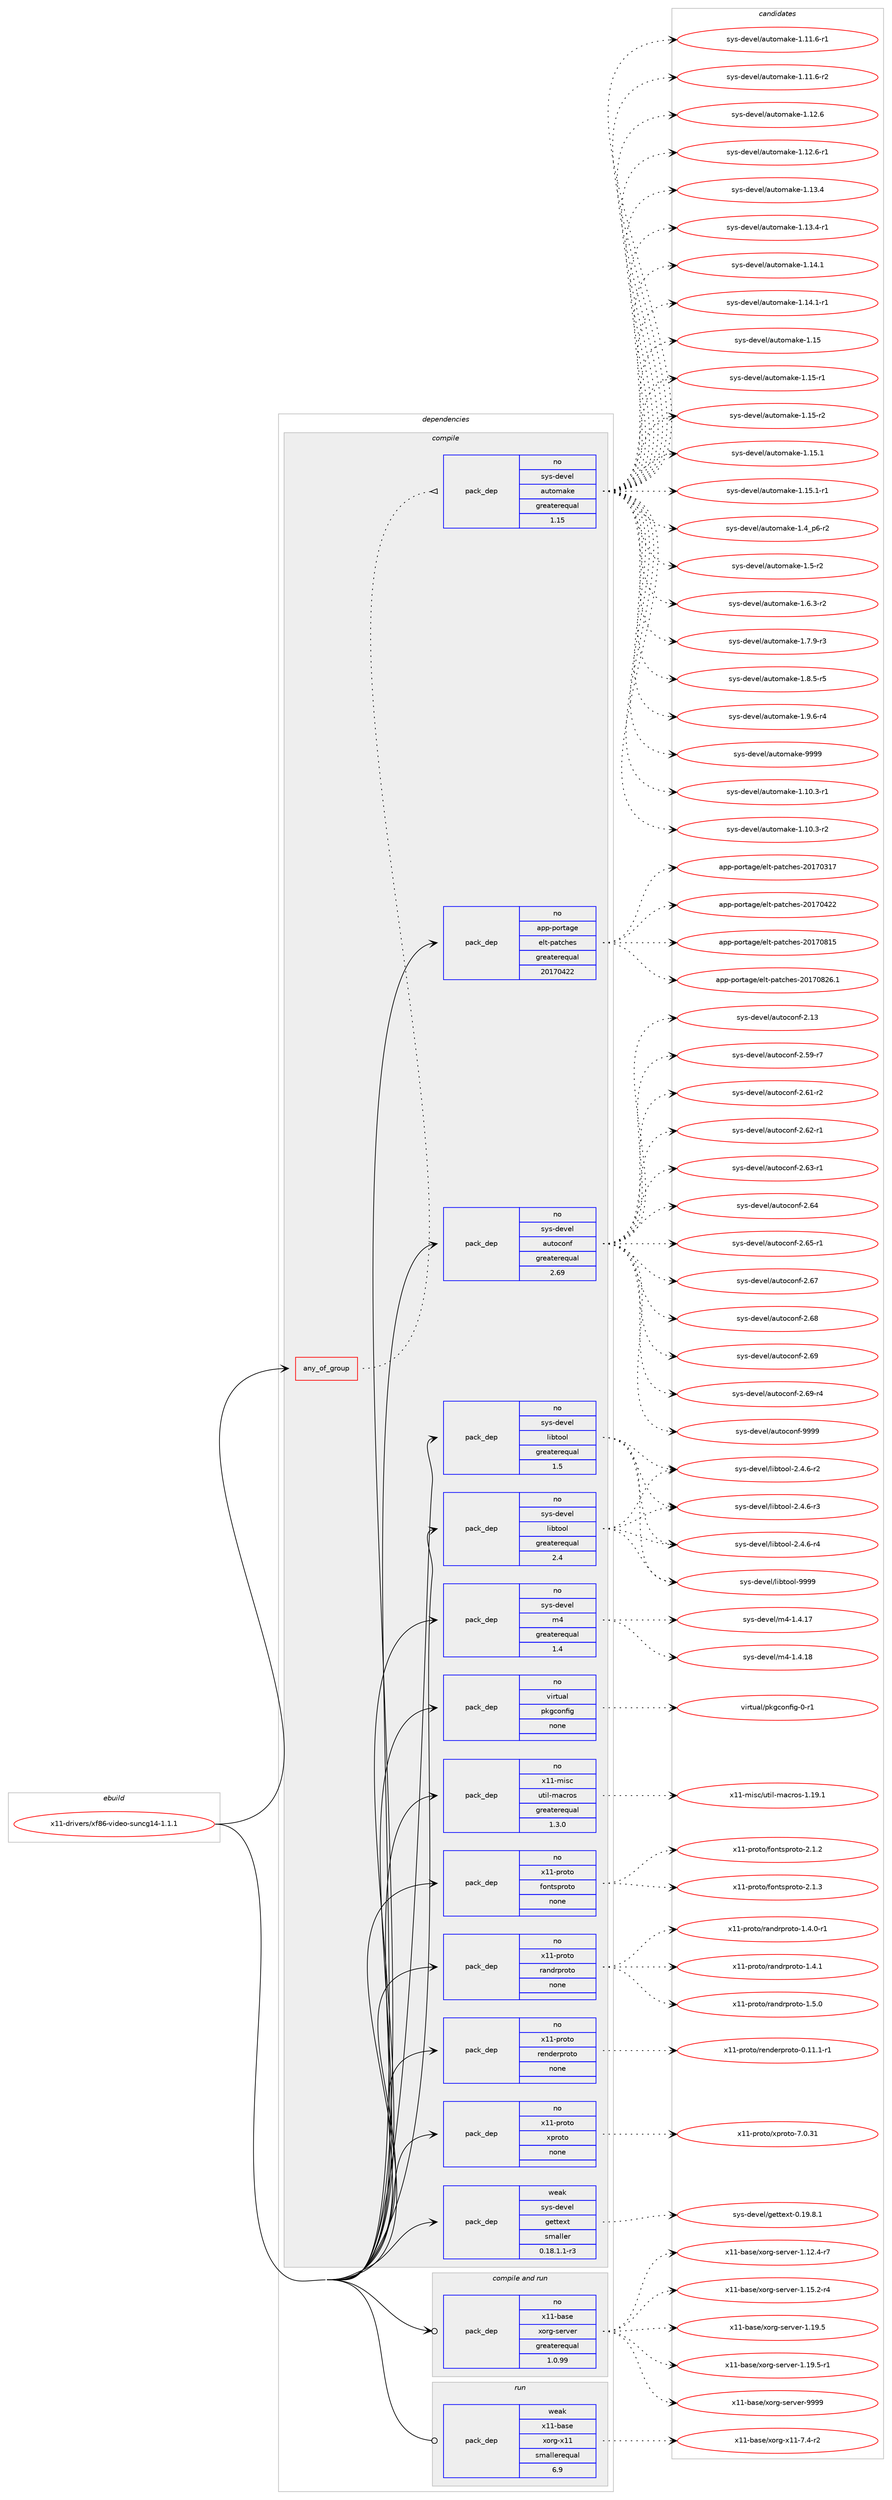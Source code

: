 digraph prolog {

# *************
# Graph options
# *************

newrank=true;
concentrate=true;
compound=true;
graph [rankdir=LR,fontname=Helvetica,fontsize=10,ranksep=1.5];#, ranksep=2.5, nodesep=0.2];
edge  [arrowhead=vee];
node  [fontname=Helvetica,fontsize=10];

# **********
# The ebuild
# **********

subgraph cluster_leftcol {
color=gray;
rank=same;
label=<<i>ebuild</i>>;
id [label="x11-drivers/xf86-video-suncg14-1.1.1", color=red, width=4, href="../x11-drivers/xf86-video-suncg14-1.1.1.svg"];
}

# ****************
# The dependencies
# ****************

subgraph cluster_midcol {
color=gray;
label=<<i>dependencies</i>>;
subgraph cluster_compile {
fillcolor="#eeeeee";
style=filled;
label=<<i>compile</i>>;
subgraph any9206 {
dependency515023 [label=<<TABLE BORDER="0" CELLBORDER="1" CELLSPACING="0" CELLPADDING="4"><TR><TD CELLPADDING="10">any_of_group</TD></TR></TABLE>>, shape=none, color=red];subgraph pack383425 {
dependency515024 [label=<<TABLE BORDER="0" CELLBORDER="1" CELLSPACING="0" CELLPADDING="4" WIDTH="220"><TR><TD ROWSPAN="6" CELLPADDING="30">pack_dep</TD></TR><TR><TD WIDTH="110">no</TD></TR><TR><TD>sys-devel</TD></TR><TR><TD>automake</TD></TR><TR><TD>greaterequal</TD></TR><TR><TD>1.15</TD></TR></TABLE>>, shape=none, color=blue];
}
dependency515023:e -> dependency515024:w [weight=20,style="dotted",arrowhead="oinv"];
}
id:e -> dependency515023:w [weight=20,style="solid",arrowhead="vee"];
subgraph pack383426 {
dependency515025 [label=<<TABLE BORDER="0" CELLBORDER="1" CELLSPACING="0" CELLPADDING="4" WIDTH="220"><TR><TD ROWSPAN="6" CELLPADDING="30">pack_dep</TD></TR><TR><TD WIDTH="110">no</TD></TR><TR><TD>app-portage</TD></TR><TR><TD>elt-patches</TD></TR><TR><TD>greaterequal</TD></TR><TR><TD>20170422</TD></TR></TABLE>>, shape=none, color=blue];
}
id:e -> dependency515025:w [weight=20,style="solid",arrowhead="vee"];
subgraph pack383427 {
dependency515026 [label=<<TABLE BORDER="0" CELLBORDER="1" CELLSPACING="0" CELLPADDING="4" WIDTH="220"><TR><TD ROWSPAN="6" CELLPADDING="30">pack_dep</TD></TR><TR><TD WIDTH="110">no</TD></TR><TR><TD>sys-devel</TD></TR><TR><TD>autoconf</TD></TR><TR><TD>greaterequal</TD></TR><TR><TD>2.69</TD></TR></TABLE>>, shape=none, color=blue];
}
id:e -> dependency515026:w [weight=20,style="solid",arrowhead="vee"];
subgraph pack383428 {
dependency515027 [label=<<TABLE BORDER="0" CELLBORDER="1" CELLSPACING="0" CELLPADDING="4" WIDTH="220"><TR><TD ROWSPAN="6" CELLPADDING="30">pack_dep</TD></TR><TR><TD WIDTH="110">no</TD></TR><TR><TD>sys-devel</TD></TR><TR><TD>libtool</TD></TR><TR><TD>greaterequal</TD></TR><TR><TD>1.5</TD></TR></TABLE>>, shape=none, color=blue];
}
id:e -> dependency515027:w [weight=20,style="solid",arrowhead="vee"];
subgraph pack383429 {
dependency515028 [label=<<TABLE BORDER="0" CELLBORDER="1" CELLSPACING="0" CELLPADDING="4" WIDTH="220"><TR><TD ROWSPAN="6" CELLPADDING="30">pack_dep</TD></TR><TR><TD WIDTH="110">no</TD></TR><TR><TD>sys-devel</TD></TR><TR><TD>libtool</TD></TR><TR><TD>greaterequal</TD></TR><TR><TD>2.4</TD></TR></TABLE>>, shape=none, color=blue];
}
id:e -> dependency515028:w [weight=20,style="solid",arrowhead="vee"];
subgraph pack383430 {
dependency515029 [label=<<TABLE BORDER="0" CELLBORDER="1" CELLSPACING="0" CELLPADDING="4" WIDTH="220"><TR><TD ROWSPAN="6" CELLPADDING="30">pack_dep</TD></TR><TR><TD WIDTH="110">no</TD></TR><TR><TD>sys-devel</TD></TR><TR><TD>m4</TD></TR><TR><TD>greaterequal</TD></TR><TR><TD>1.4</TD></TR></TABLE>>, shape=none, color=blue];
}
id:e -> dependency515029:w [weight=20,style="solid",arrowhead="vee"];
subgraph pack383431 {
dependency515030 [label=<<TABLE BORDER="0" CELLBORDER="1" CELLSPACING="0" CELLPADDING="4" WIDTH="220"><TR><TD ROWSPAN="6" CELLPADDING="30">pack_dep</TD></TR><TR><TD WIDTH="110">no</TD></TR><TR><TD>virtual</TD></TR><TR><TD>pkgconfig</TD></TR><TR><TD>none</TD></TR><TR><TD></TD></TR></TABLE>>, shape=none, color=blue];
}
id:e -> dependency515030:w [weight=20,style="solid",arrowhead="vee"];
subgraph pack383432 {
dependency515031 [label=<<TABLE BORDER="0" CELLBORDER="1" CELLSPACING="0" CELLPADDING="4" WIDTH="220"><TR><TD ROWSPAN="6" CELLPADDING="30">pack_dep</TD></TR><TR><TD WIDTH="110">no</TD></TR><TR><TD>x11-misc</TD></TR><TR><TD>util-macros</TD></TR><TR><TD>greaterequal</TD></TR><TR><TD>1.3.0</TD></TR></TABLE>>, shape=none, color=blue];
}
id:e -> dependency515031:w [weight=20,style="solid",arrowhead="vee"];
subgraph pack383433 {
dependency515032 [label=<<TABLE BORDER="0" CELLBORDER="1" CELLSPACING="0" CELLPADDING="4" WIDTH="220"><TR><TD ROWSPAN="6" CELLPADDING="30">pack_dep</TD></TR><TR><TD WIDTH="110">no</TD></TR><TR><TD>x11-proto</TD></TR><TR><TD>fontsproto</TD></TR><TR><TD>none</TD></TR><TR><TD></TD></TR></TABLE>>, shape=none, color=blue];
}
id:e -> dependency515032:w [weight=20,style="solid",arrowhead="vee"];
subgraph pack383434 {
dependency515033 [label=<<TABLE BORDER="0" CELLBORDER="1" CELLSPACING="0" CELLPADDING="4" WIDTH="220"><TR><TD ROWSPAN="6" CELLPADDING="30">pack_dep</TD></TR><TR><TD WIDTH="110">no</TD></TR><TR><TD>x11-proto</TD></TR><TR><TD>randrproto</TD></TR><TR><TD>none</TD></TR><TR><TD></TD></TR></TABLE>>, shape=none, color=blue];
}
id:e -> dependency515033:w [weight=20,style="solid",arrowhead="vee"];
subgraph pack383435 {
dependency515034 [label=<<TABLE BORDER="0" CELLBORDER="1" CELLSPACING="0" CELLPADDING="4" WIDTH="220"><TR><TD ROWSPAN="6" CELLPADDING="30">pack_dep</TD></TR><TR><TD WIDTH="110">no</TD></TR><TR><TD>x11-proto</TD></TR><TR><TD>renderproto</TD></TR><TR><TD>none</TD></TR><TR><TD></TD></TR></TABLE>>, shape=none, color=blue];
}
id:e -> dependency515034:w [weight=20,style="solid",arrowhead="vee"];
subgraph pack383436 {
dependency515035 [label=<<TABLE BORDER="0" CELLBORDER="1" CELLSPACING="0" CELLPADDING="4" WIDTH="220"><TR><TD ROWSPAN="6" CELLPADDING="30">pack_dep</TD></TR><TR><TD WIDTH="110">no</TD></TR><TR><TD>x11-proto</TD></TR><TR><TD>xproto</TD></TR><TR><TD>none</TD></TR><TR><TD></TD></TR></TABLE>>, shape=none, color=blue];
}
id:e -> dependency515035:w [weight=20,style="solid",arrowhead="vee"];
subgraph pack383437 {
dependency515036 [label=<<TABLE BORDER="0" CELLBORDER="1" CELLSPACING="0" CELLPADDING="4" WIDTH="220"><TR><TD ROWSPAN="6" CELLPADDING="30">pack_dep</TD></TR><TR><TD WIDTH="110">weak</TD></TR><TR><TD>sys-devel</TD></TR><TR><TD>gettext</TD></TR><TR><TD>smaller</TD></TR><TR><TD>0.18.1.1-r3</TD></TR></TABLE>>, shape=none, color=blue];
}
id:e -> dependency515036:w [weight=20,style="solid",arrowhead="vee"];
}
subgraph cluster_compileandrun {
fillcolor="#eeeeee";
style=filled;
label=<<i>compile and run</i>>;
subgraph pack383438 {
dependency515037 [label=<<TABLE BORDER="0" CELLBORDER="1" CELLSPACING="0" CELLPADDING="4" WIDTH="220"><TR><TD ROWSPAN="6" CELLPADDING="30">pack_dep</TD></TR><TR><TD WIDTH="110">no</TD></TR><TR><TD>x11-base</TD></TR><TR><TD>xorg-server</TD></TR><TR><TD>greaterequal</TD></TR><TR><TD>1.0.99</TD></TR></TABLE>>, shape=none, color=blue];
}
id:e -> dependency515037:w [weight=20,style="solid",arrowhead="odotvee"];
}
subgraph cluster_run {
fillcolor="#eeeeee";
style=filled;
label=<<i>run</i>>;
subgraph pack383439 {
dependency515038 [label=<<TABLE BORDER="0" CELLBORDER="1" CELLSPACING="0" CELLPADDING="4" WIDTH="220"><TR><TD ROWSPAN="6" CELLPADDING="30">pack_dep</TD></TR><TR><TD WIDTH="110">weak</TD></TR><TR><TD>x11-base</TD></TR><TR><TD>xorg-x11</TD></TR><TR><TD>smallerequal</TD></TR><TR><TD>6.9</TD></TR></TABLE>>, shape=none, color=blue];
}
id:e -> dependency515038:w [weight=20,style="solid",arrowhead="odot"];
}
}

# **************
# The candidates
# **************

subgraph cluster_choices {
rank=same;
color=gray;
label=<<i>candidates</i>>;

subgraph choice383425 {
color=black;
nodesep=1;
choice11512111545100101118101108479711711611110997107101454946494846514511449 [label="sys-devel/automake-1.10.3-r1", color=red, width=4,href="../sys-devel/automake-1.10.3-r1.svg"];
choice11512111545100101118101108479711711611110997107101454946494846514511450 [label="sys-devel/automake-1.10.3-r2", color=red, width=4,href="../sys-devel/automake-1.10.3-r2.svg"];
choice11512111545100101118101108479711711611110997107101454946494946544511449 [label="sys-devel/automake-1.11.6-r1", color=red, width=4,href="../sys-devel/automake-1.11.6-r1.svg"];
choice11512111545100101118101108479711711611110997107101454946494946544511450 [label="sys-devel/automake-1.11.6-r2", color=red, width=4,href="../sys-devel/automake-1.11.6-r2.svg"];
choice1151211154510010111810110847971171161111099710710145494649504654 [label="sys-devel/automake-1.12.6", color=red, width=4,href="../sys-devel/automake-1.12.6.svg"];
choice11512111545100101118101108479711711611110997107101454946495046544511449 [label="sys-devel/automake-1.12.6-r1", color=red, width=4,href="../sys-devel/automake-1.12.6-r1.svg"];
choice1151211154510010111810110847971171161111099710710145494649514652 [label="sys-devel/automake-1.13.4", color=red, width=4,href="../sys-devel/automake-1.13.4.svg"];
choice11512111545100101118101108479711711611110997107101454946495146524511449 [label="sys-devel/automake-1.13.4-r1", color=red, width=4,href="../sys-devel/automake-1.13.4-r1.svg"];
choice1151211154510010111810110847971171161111099710710145494649524649 [label="sys-devel/automake-1.14.1", color=red, width=4,href="../sys-devel/automake-1.14.1.svg"];
choice11512111545100101118101108479711711611110997107101454946495246494511449 [label="sys-devel/automake-1.14.1-r1", color=red, width=4,href="../sys-devel/automake-1.14.1-r1.svg"];
choice115121115451001011181011084797117116111109971071014549464953 [label="sys-devel/automake-1.15", color=red, width=4,href="../sys-devel/automake-1.15.svg"];
choice1151211154510010111810110847971171161111099710710145494649534511449 [label="sys-devel/automake-1.15-r1", color=red, width=4,href="../sys-devel/automake-1.15-r1.svg"];
choice1151211154510010111810110847971171161111099710710145494649534511450 [label="sys-devel/automake-1.15-r2", color=red, width=4,href="../sys-devel/automake-1.15-r2.svg"];
choice1151211154510010111810110847971171161111099710710145494649534649 [label="sys-devel/automake-1.15.1", color=red, width=4,href="../sys-devel/automake-1.15.1.svg"];
choice11512111545100101118101108479711711611110997107101454946495346494511449 [label="sys-devel/automake-1.15.1-r1", color=red, width=4,href="../sys-devel/automake-1.15.1-r1.svg"];
choice115121115451001011181011084797117116111109971071014549465295112544511450 [label="sys-devel/automake-1.4_p6-r2", color=red, width=4,href="../sys-devel/automake-1.4_p6-r2.svg"];
choice11512111545100101118101108479711711611110997107101454946534511450 [label="sys-devel/automake-1.5-r2", color=red, width=4,href="../sys-devel/automake-1.5-r2.svg"];
choice115121115451001011181011084797117116111109971071014549465446514511450 [label="sys-devel/automake-1.6.3-r2", color=red, width=4,href="../sys-devel/automake-1.6.3-r2.svg"];
choice115121115451001011181011084797117116111109971071014549465546574511451 [label="sys-devel/automake-1.7.9-r3", color=red, width=4,href="../sys-devel/automake-1.7.9-r3.svg"];
choice115121115451001011181011084797117116111109971071014549465646534511453 [label="sys-devel/automake-1.8.5-r5", color=red, width=4,href="../sys-devel/automake-1.8.5-r5.svg"];
choice115121115451001011181011084797117116111109971071014549465746544511452 [label="sys-devel/automake-1.9.6-r4", color=red, width=4,href="../sys-devel/automake-1.9.6-r4.svg"];
choice115121115451001011181011084797117116111109971071014557575757 [label="sys-devel/automake-9999", color=red, width=4,href="../sys-devel/automake-9999.svg"];
dependency515024:e -> choice11512111545100101118101108479711711611110997107101454946494846514511449:w [style=dotted,weight="100"];
dependency515024:e -> choice11512111545100101118101108479711711611110997107101454946494846514511450:w [style=dotted,weight="100"];
dependency515024:e -> choice11512111545100101118101108479711711611110997107101454946494946544511449:w [style=dotted,weight="100"];
dependency515024:e -> choice11512111545100101118101108479711711611110997107101454946494946544511450:w [style=dotted,weight="100"];
dependency515024:e -> choice1151211154510010111810110847971171161111099710710145494649504654:w [style=dotted,weight="100"];
dependency515024:e -> choice11512111545100101118101108479711711611110997107101454946495046544511449:w [style=dotted,weight="100"];
dependency515024:e -> choice1151211154510010111810110847971171161111099710710145494649514652:w [style=dotted,weight="100"];
dependency515024:e -> choice11512111545100101118101108479711711611110997107101454946495146524511449:w [style=dotted,weight="100"];
dependency515024:e -> choice1151211154510010111810110847971171161111099710710145494649524649:w [style=dotted,weight="100"];
dependency515024:e -> choice11512111545100101118101108479711711611110997107101454946495246494511449:w [style=dotted,weight="100"];
dependency515024:e -> choice115121115451001011181011084797117116111109971071014549464953:w [style=dotted,weight="100"];
dependency515024:e -> choice1151211154510010111810110847971171161111099710710145494649534511449:w [style=dotted,weight="100"];
dependency515024:e -> choice1151211154510010111810110847971171161111099710710145494649534511450:w [style=dotted,weight="100"];
dependency515024:e -> choice1151211154510010111810110847971171161111099710710145494649534649:w [style=dotted,weight="100"];
dependency515024:e -> choice11512111545100101118101108479711711611110997107101454946495346494511449:w [style=dotted,weight="100"];
dependency515024:e -> choice115121115451001011181011084797117116111109971071014549465295112544511450:w [style=dotted,weight="100"];
dependency515024:e -> choice11512111545100101118101108479711711611110997107101454946534511450:w [style=dotted,weight="100"];
dependency515024:e -> choice115121115451001011181011084797117116111109971071014549465446514511450:w [style=dotted,weight="100"];
dependency515024:e -> choice115121115451001011181011084797117116111109971071014549465546574511451:w [style=dotted,weight="100"];
dependency515024:e -> choice115121115451001011181011084797117116111109971071014549465646534511453:w [style=dotted,weight="100"];
dependency515024:e -> choice115121115451001011181011084797117116111109971071014549465746544511452:w [style=dotted,weight="100"];
dependency515024:e -> choice115121115451001011181011084797117116111109971071014557575757:w [style=dotted,weight="100"];
}
subgraph choice383426 {
color=black;
nodesep=1;
choice97112112451121111141169710310147101108116451129711699104101115455048495548514955 [label="app-portage/elt-patches-20170317", color=red, width=4,href="../app-portage/elt-patches-20170317.svg"];
choice97112112451121111141169710310147101108116451129711699104101115455048495548525050 [label="app-portage/elt-patches-20170422", color=red, width=4,href="../app-portage/elt-patches-20170422.svg"];
choice97112112451121111141169710310147101108116451129711699104101115455048495548564953 [label="app-portage/elt-patches-20170815", color=red, width=4,href="../app-portage/elt-patches-20170815.svg"];
choice971121124511211111411697103101471011081164511297116991041011154550484955485650544649 [label="app-portage/elt-patches-20170826.1", color=red, width=4,href="../app-portage/elt-patches-20170826.1.svg"];
dependency515025:e -> choice97112112451121111141169710310147101108116451129711699104101115455048495548514955:w [style=dotted,weight="100"];
dependency515025:e -> choice97112112451121111141169710310147101108116451129711699104101115455048495548525050:w [style=dotted,weight="100"];
dependency515025:e -> choice97112112451121111141169710310147101108116451129711699104101115455048495548564953:w [style=dotted,weight="100"];
dependency515025:e -> choice971121124511211111411697103101471011081164511297116991041011154550484955485650544649:w [style=dotted,weight="100"];
}
subgraph choice383427 {
color=black;
nodesep=1;
choice115121115451001011181011084797117116111991111101024550464951 [label="sys-devel/autoconf-2.13", color=red, width=4,href="../sys-devel/autoconf-2.13.svg"];
choice1151211154510010111810110847971171161119911111010245504653574511455 [label="sys-devel/autoconf-2.59-r7", color=red, width=4,href="../sys-devel/autoconf-2.59-r7.svg"];
choice1151211154510010111810110847971171161119911111010245504654494511450 [label="sys-devel/autoconf-2.61-r2", color=red, width=4,href="../sys-devel/autoconf-2.61-r2.svg"];
choice1151211154510010111810110847971171161119911111010245504654504511449 [label="sys-devel/autoconf-2.62-r1", color=red, width=4,href="../sys-devel/autoconf-2.62-r1.svg"];
choice1151211154510010111810110847971171161119911111010245504654514511449 [label="sys-devel/autoconf-2.63-r1", color=red, width=4,href="../sys-devel/autoconf-2.63-r1.svg"];
choice115121115451001011181011084797117116111991111101024550465452 [label="sys-devel/autoconf-2.64", color=red, width=4,href="../sys-devel/autoconf-2.64.svg"];
choice1151211154510010111810110847971171161119911111010245504654534511449 [label="sys-devel/autoconf-2.65-r1", color=red, width=4,href="../sys-devel/autoconf-2.65-r1.svg"];
choice115121115451001011181011084797117116111991111101024550465455 [label="sys-devel/autoconf-2.67", color=red, width=4,href="../sys-devel/autoconf-2.67.svg"];
choice115121115451001011181011084797117116111991111101024550465456 [label="sys-devel/autoconf-2.68", color=red, width=4,href="../sys-devel/autoconf-2.68.svg"];
choice115121115451001011181011084797117116111991111101024550465457 [label="sys-devel/autoconf-2.69", color=red, width=4,href="../sys-devel/autoconf-2.69.svg"];
choice1151211154510010111810110847971171161119911111010245504654574511452 [label="sys-devel/autoconf-2.69-r4", color=red, width=4,href="../sys-devel/autoconf-2.69-r4.svg"];
choice115121115451001011181011084797117116111991111101024557575757 [label="sys-devel/autoconf-9999", color=red, width=4,href="../sys-devel/autoconf-9999.svg"];
dependency515026:e -> choice115121115451001011181011084797117116111991111101024550464951:w [style=dotted,weight="100"];
dependency515026:e -> choice1151211154510010111810110847971171161119911111010245504653574511455:w [style=dotted,weight="100"];
dependency515026:e -> choice1151211154510010111810110847971171161119911111010245504654494511450:w [style=dotted,weight="100"];
dependency515026:e -> choice1151211154510010111810110847971171161119911111010245504654504511449:w [style=dotted,weight="100"];
dependency515026:e -> choice1151211154510010111810110847971171161119911111010245504654514511449:w [style=dotted,weight="100"];
dependency515026:e -> choice115121115451001011181011084797117116111991111101024550465452:w [style=dotted,weight="100"];
dependency515026:e -> choice1151211154510010111810110847971171161119911111010245504654534511449:w [style=dotted,weight="100"];
dependency515026:e -> choice115121115451001011181011084797117116111991111101024550465455:w [style=dotted,weight="100"];
dependency515026:e -> choice115121115451001011181011084797117116111991111101024550465456:w [style=dotted,weight="100"];
dependency515026:e -> choice115121115451001011181011084797117116111991111101024550465457:w [style=dotted,weight="100"];
dependency515026:e -> choice1151211154510010111810110847971171161119911111010245504654574511452:w [style=dotted,weight="100"];
dependency515026:e -> choice115121115451001011181011084797117116111991111101024557575757:w [style=dotted,weight="100"];
}
subgraph choice383428 {
color=black;
nodesep=1;
choice1151211154510010111810110847108105981161111111084550465246544511450 [label="sys-devel/libtool-2.4.6-r2", color=red, width=4,href="../sys-devel/libtool-2.4.6-r2.svg"];
choice1151211154510010111810110847108105981161111111084550465246544511451 [label="sys-devel/libtool-2.4.6-r3", color=red, width=4,href="../sys-devel/libtool-2.4.6-r3.svg"];
choice1151211154510010111810110847108105981161111111084550465246544511452 [label="sys-devel/libtool-2.4.6-r4", color=red, width=4,href="../sys-devel/libtool-2.4.6-r4.svg"];
choice1151211154510010111810110847108105981161111111084557575757 [label="sys-devel/libtool-9999", color=red, width=4,href="../sys-devel/libtool-9999.svg"];
dependency515027:e -> choice1151211154510010111810110847108105981161111111084550465246544511450:w [style=dotted,weight="100"];
dependency515027:e -> choice1151211154510010111810110847108105981161111111084550465246544511451:w [style=dotted,weight="100"];
dependency515027:e -> choice1151211154510010111810110847108105981161111111084550465246544511452:w [style=dotted,weight="100"];
dependency515027:e -> choice1151211154510010111810110847108105981161111111084557575757:w [style=dotted,weight="100"];
}
subgraph choice383429 {
color=black;
nodesep=1;
choice1151211154510010111810110847108105981161111111084550465246544511450 [label="sys-devel/libtool-2.4.6-r2", color=red, width=4,href="../sys-devel/libtool-2.4.6-r2.svg"];
choice1151211154510010111810110847108105981161111111084550465246544511451 [label="sys-devel/libtool-2.4.6-r3", color=red, width=4,href="../sys-devel/libtool-2.4.6-r3.svg"];
choice1151211154510010111810110847108105981161111111084550465246544511452 [label="sys-devel/libtool-2.4.6-r4", color=red, width=4,href="../sys-devel/libtool-2.4.6-r4.svg"];
choice1151211154510010111810110847108105981161111111084557575757 [label="sys-devel/libtool-9999", color=red, width=4,href="../sys-devel/libtool-9999.svg"];
dependency515028:e -> choice1151211154510010111810110847108105981161111111084550465246544511450:w [style=dotted,weight="100"];
dependency515028:e -> choice1151211154510010111810110847108105981161111111084550465246544511451:w [style=dotted,weight="100"];
dependency515028:e -> choice1151211154510010111810110847108105981161111111084550465246544511452:w [style=dotted,weight="100"];
dependency515028:e -> choice1151211154510010111810110847108105981161111111084557575757:w [style=dotted,weight="100"];
}
subgraph choice383430 {
color=black;
nodesep=1;
choice11512111545100101118101108471095245494652464955 [label="sys-devel/m4-1.4.17", color=red, width=4,href="../sys-devel/m4-1.4.17.svg"];
choice11512111545100101118101108471095245494652464956 [label="sys-devel/m4-1.4.18", color=red, width=4,href="../sys-devel/m4-1.4.18.svg"];
dependency515029:e -> choice11512111545100101118101108471095245494652464955:w [style=dotted,weight="100"];
dependency515029:e -> choice11512111545100101118101108471095245494652464956:w [style=dotted,weight="100"];
}
subgraph choice383431 {
color=black;
nodesep=1;
choice11810511411611797108471121071039911111010210510345484511449 [label="virtual/pkgconfig-0-r1", color=red, width=4,href="../virtual/pkgconfig-0-r1.svg"];
dependency515030:e -> choice11810511411611797108471121071039911111010210510345484511449:w [style=dotted,weight="100"];
}
subgraph choice383432 {
color=black;
nodesep=1;
choice120494945109105115994711711610510845109979911411111545494649574649 [label="x11-misc/util-macros-1.19.1", color=red, width=4,href="../x11-misc/util-macros-1.19.1.svg"];
dependency515031:e -> choice120494945109105115994711711610510845109979911411111545494649574649:w [style=dotted,weight="100"];
}
subgraph choice383433 {
color=black;
nodesep=1;
choice12049494511211411111611147102111110116115112114111116111455046494650 [label="x11-proto/fontsproto-2.1.2", color=red, width=4,href="../x11-proto/fontsproto-2.1.2.svg"];
choice12049494511211411111611147102111110116115112114111116111455046494651 [label="x11-proto/fontsproto-2.1.3", color=red, width=4,href="../x11-proto/fontsproto-2.1.3.svg"];
dependency515032:e -> choice12049494511211411111611147102111110116115112114111116111455046494650:w [style=dotted,weight="100"];
dependency515032:e -> choice12049494511211411111611147102111110116115112114111116111455046494651:w [style=dotted,weight="100"];
}
subgraph choice383434 {
color=black;
nodesep=1;
choice12049494511211411111611147114971101001141121141111161114549465246484511449 [label="x11-proto/randrproto-1.4.0-r1", color=red, width=4,href="../x11-proto/randrproto-1.4.0-r1.svg"];
choice1204949451121141111161114711497110100114112114111116111454946524649 [label="x11-proto/randrproto-1.4.1", color=red, width=4,href="../x11-proto/randrproto-1.4.1.svg"];
choice1204949451121141111161114711497110100114112114111116111454946534648 [label="x11-proto/randrproto-1.5.0", color=red, width=4,href="../x11-proto/randrproto-1.5.0.svg"];
dependency515033:e -> choice12049494511211411111611147114971101001141121141111161114549465246484511449:w [style=dotted,weight="100"];
dependency515033:e -> choice1204949451121141111161114711497110100114112114111116111454946524649:w [style=dotted,weight="100"];
dependency515033:e -> choice1204949451121141111161114711497110100114112114111116111454946534648:w [style=dotted,weight="100"];
}
subgraph choice383435 {
color=black;
nodesep=1;
choice12049494511211411111611147114101110100101114112114111116111454846494946494511449 [label="x11-proto/renderproto-0.11.1-r1", color=red, width=4,href="../x11-proto/renderproto-0.11.1-r1.svg"];
dependency515034:e -> choice12049494511211411111611147114101110100101114112114111116111454846494946494511449:w [style=dotted,weight="100"];
}
subgraph choice383436 {
color=black;
nodesep=1;
choice1204949451121141111161114712011211411111611145554648465149 [label="x11-proto/xproto-7.0.31", color=red, width=4,href="../x11-proto/xproto-7.0.31.svg"];
dependency515035:e -> choice1204949451121141111161114712011211411111611145554648465149:w [style=dotted,weight="100"];
}
subgraph choice383437 {
color=black;
nodesep=1;
choice1151211154510010111810110847103101116116101120116454846495746564649 [label="sys-devel/gettext-0.19.8.1", color=red, width=4,href="../sys-devel/gettext-0.19.8.1.svg"];
dependency515036:e -> choice1151211154510010111810110847103101116116101120116454846495746564649:w [style=dotted,weight="100"];
}
subgraph choice383438 {
color=black;
nodesep=1;
choice12049494598971151014712011111410345115101114118101114454946495046524511455 [label="x11-base/xorg-server-1.12.4-r7", color=red, width=4,href="../x11-base/xorg-server-1.12.4-r7.svg"];
choice12049494598971151014712011111410345115101114118101114454946495346504511452 [label="x11-base/xorg-server-1.15.2-r4", color=red, width=4,href="../x11-base/xorg-server-1.15.2-r4.svg"];
choice1204949459897115101471201111141034511510111411810111445494649574653 [label="x11-base/xorg-server-1.19.5", color=red, width=4,href="../x11-base/xorg-server-1.19.5.svg"];
choice12049494598971151014712011111410345115101114118101114454946495746534511449 [label="x11-base/xorg-server-1.19.5-r1", color=red, width=4,href="../x11-base/xorg-server-1.19.5-r1.svg"];
choice120494945989711510147120111114103451151011141181011144557575757 [label="x11-base/xorg-server-9999", color=red, width=4,href="../x11-base/xorg-server-9999.svg"];
dependency515037:e -> choice12049494598971151014712011111410345115101114118101114454946495046524511455:w [style=dotted,weight="100"];
dependency515037:e -> choice12049494598971151014712011111410345115101114118101114454946495346504511452:w [style=dotted,weight="100"];
dependency515037:e -> choice1204949459897115101471201111141034511510111411810111445494649574653:w [style=dotted,weight="100"];
dependency515037:e -> choice12049494598971151014712011111410345115101114118101114454946495746534511449:w [style=dotted,weight="100"];
dependency515037:e -> choice120494945989711510147120111114103451151011141181011144557575757:w [style=dotted,weight="100"];
}
subgraph choice383439 {
color=black;
nodesep=1;
choice120494945989711510147120111114103451204949455546524511450 [label="x11-base/xorg-x11-7.4-r2", color=red, width=4,href="../x11-base/xorg-x11-7.4-r2.svg"];
dependency515038:e -> choice120494945989711510147120111114103451204949455546524511450:w [style=dotted,weight="100"];
}
}

}
